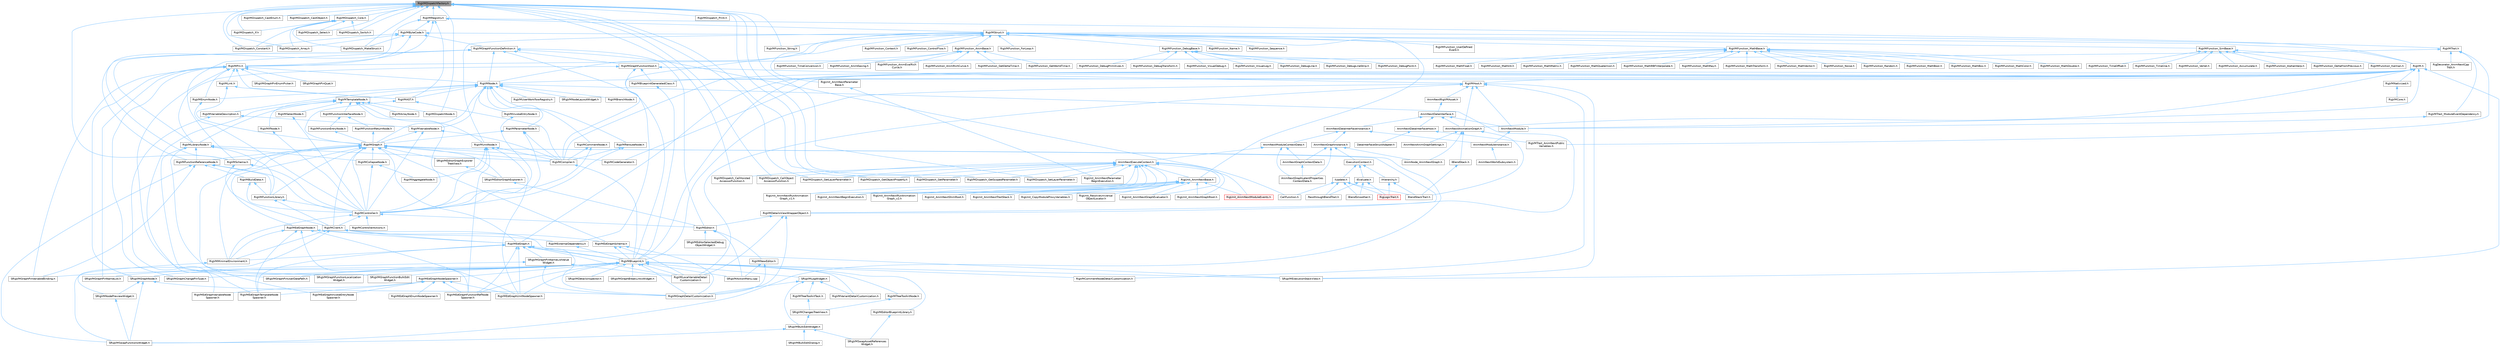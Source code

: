 digraph "RigVMDispatchFactory.h"
{
 // INTERACTIVE_SVG=YES
 // LATEX_PDF_SIZE
  bgcolor="transparent";
  edge [fontname=Helvetica,fontsize=10,labelfontname=Helvetica,labelfontsize=10];
  node [fontname=Helvetica,fontsize=10,shape=box,height=0.2,width=0.4];
  Node1 [id="Node000001",label="RigVMDispatchFactory.h",height=0.2,width=0.4,color="gray40", fillcolor="grey60", style="filled", fontcolor="black",tooltip=" "];
  Node1 -> Node2 [id="edge1_Node000001_Node000002",dir="back",color="steelblue1",style="solid",tooltip=" "];
  Node2 [id="Node000002",label="RigVMDispatchNode.h",height=0.2,width=0.4,color="grey40", fillcolor="white", style="filled",URL="$dc/d91/RigVMDispatchNode_8h.html",tooltip=" "];
  Node1 -> Node3 [id="edge2_Node000001_Node000003",dir="back",color="steelblue1",style="solid",tooltip=" "];
  Node3 [id="Node000003",label="RigVMDispatch_Array.h",height=0.2,width=0.4,color="grey40", fillcolor="white", style="filled",URL="$d5/d45/RigVMDispatch__Array_8h.html",tooltip=" "];
  Node1 -> Node4 [id="edge3_Node000001_Node000004",dir="back",color="steelblue1",style="solid",tooltip=" "];
  Node4 [id="Node000004",label="RigVMDispatch_CallHoisted\lAccessorFunction.h",height=0.2,width=0.4,color="grey40", fillcolor="white", style="filled",URL="$d1/d9e/RigVMDispatch__CallHoistedAccessorFunction_8h.html",tooltip=" "];
  Node1 -> Node5 [id="edge4_Node000001_Node000005",dir="back",color="steelblue1",style="solid",tooltip=" "];
  Node5 [id="Node000005",label="RigVMDispatch_CallObject\lAccessorFunction.h",height=0.2,width=0.4,color="grey40", fillcolor="white", style="filled",URL="$de/da6/RigVMDispatch__CallObjectAccessorFunction_8h.html",tooltip=" "];
  Node1 -> Node6 [id="edge5_Node000001_Node000006",dir="back",color="steelblue1",style="solid",tooltip=" "];
  Node6 [id="Node000006",label="RigVMDispatch_CastEnum.h",height=0.2,width=0.4,color="grey40", fillcolor="white", style="filled",URL="$de/ddd/RigVMDispatch__CastEnum_8h.html",tooltip=" "];
  Node1 -> Node7 [id="edge6_Node000001_Node000007",dir="back",color="steelblue1",style="solid",tooltip=" "];
  Node7 [id="Node000007",label="RigVMDispatch_CastObject.h",height=0.2,width=0.4,color="grey40", fillcolor="white", style="filled",URL="$d2/df8/RigVMDispatch__CastObject_8h.html",tooltip=" "];
  Node1 -> Node8 [id="edge7_Node000001_Node000008",dir="back",color="steelblue1",style="solid",tooltip=" "];
  Node8 [id="Node000008",label="RigVMDispatch_Constant.h",height=0.2,width=0.4,color="grey40", fillcolor="white", style="filled",URL="$d2/dbe/RigVMDispatch__Constant_8h.html",tooltip=" "];
  Node1 -> Node9 [id="edge8_Node000001_Node000009",dir="back",color="steelblue1",style="solid",tooltip=" "];
  Node9 [id="Node000009",label="RigVMDispatch_Core.h",height=0.2,width=0.4,color="grey40", fillcolor="white", style="filled",URL="$da/d22/RigVMDispatch__Core_8h.html",tooltip=" "];
  Node9 -> Node3 [id="edge9_Node000009_Node000003",dir="back",color="steelblue1",style="solid",tooltip=" "];
  Node9 -> Node8 [id="edge10_Node000009_Node000008",dir="back",color="steelblue1",style="solid",tooltip=" "];
  Node9 -> Node10 [id="edge11_Node000009_Node000010",dir="back",color="steelblue1",style="solid",tooltip=" "];
  Node10 [id="Node000010",label="RigVMDispatch_If.h",height=0.2,width=0.4,color="grey40", fillcolor="white", style="filled",URL="$d4/d1d/RigVMDispatch__If_8h.html",tooltip=" "];
  Node9 -> Node11 [id="edge12_Node000009_Node000011",dir="back",color="steelblue1",style="solid",tooltip=" "];
  Node11 [id="Node000011",label="RigVMDispatch_MakeStruct.h",height=0.2,width=0.4,color="grey40", fillcolor="white", style="filled",URL="$db/d49/RigVMDispatch__MakeStruct_8h.html",tooltip=" "];
  Node9 -> Node12 [id="edge13_Node000009_Node000012",dir="back",color="steelblue1",style="solid",tooltip=" "];
  Node12 [id="Node000012",label="RigVMDispatch_Select.h",height=0.2,width=0.4,color="grey40", fillcolor="white", style="filled",URL="$df/d4e/RigVMDispatch__Select_8h.html",tooltip=" "];
  Node9 -> Node13 [id="edge14_Node000009_Node000013",dir="back",color="steelblue1",style="solid",tooltip=" "];
  Node13 [id="Node000013",label="RigVMDispatch_Switch.h",height=0.2,width=0.4,color="grey40", fillcolor="white", style="filled",URL="$d7/dfb/RigVMDispatch__Switch_8h.html",tooltip=" "];
  Node1 -> Node14 [id="edge15_Node000001_Node000014",dir="back",color="steelblue1",style="solid",tooltip=" "];
  Node14 [id="Node000014",label="RigVMDispatch_GetLayerParameter.h",height=0.2,width=0.4,color="grey40", fillcolor="white", style="filled",URL="$d1/dad/RigVMDispatch__GetLayerParameter_8h.html",tooltip=" "];
  Node1 -> Node15 [id="edge16_Node000001_Node000015",dir="back",color="steelblue1",style="solid",tooltip=" "];
  Node15 [id="Node000015",label="RigVMDispatch_GetObjectProperty.h",height=0.2,width=0.4,color="grey40", fillcolor="white", style="filled",URL="$d3/d6d/RigVMDispatch__GetObjectProperty_8h.html",tooltip=" "];
  Node1 -> Node16 [id="edge17_Node000001_Node000016",dir="back",color="steelblue1",style="solid",tooltip=" "];
  Node16 [id="Node000016",label="RigVMDispatch_GetParameter.h",height=0.2,width=0.4,color="grey40", fillcolor="white", style="filled",URL="$dd/d34/RigVMDispatch__GetParameter_8h.html",tooltip=" "];
  Node1 -> Node17 [id="edge18_Node000001_Node000017",dir="back",color="steelblue1",style="solid",tooltip=" "];
  Node17 [id="Node000017",label="RigVMDispatch_GetScopedParameter.h",height=0.2,width=0.4,color="grey40", fillcolor="white", style="filled",URL="$d0/dc7/RigVMDispatch__GetScopedParameter_8h.html",tooltip=" "];
  Node1 -> Node10 [id="edge19_Node000001_Node000010",dir="back",color="steelblue1",style="solid",tooltip=" "];
  Node1 -> Node11 [id="edge20_Node000001_Node000011",dir="back",color="steelblue1",style="solid",tooltip=" "];
  Node1 -> Node18 [id="edge21_Node000001_Node000018",dir="back",color="steelblue1",style="solid",tooltip=" "];
  Node18 [id="Node000018",label="RigVMDispatch_Print.h",height=0.2,width=0.4,color="grey40", fillcolor="white", style="filled",URL="$df/d14/RigVMDispatch__Print_8h.html",tooltip=" "];
  Node1 -> Node12 [id="edge22_Node000001_Node000012",dir="back",color="steelblue1",style="solid",tooltip=" "];
  Node1 -> Node19 [id="edge23_Node000001_Node000019",dir="back",color="steelblue1",style="solid",tooltip=" "];
  Node19 [id="Node000019",label="RigVMDispatch_SetLayerParameter.h",height=0.2,width=0.4,color="grey40", fillcolor="white", style="filled",URL="$d8/de9/RigVMDispatch__SetLayerParameter_8h.html",tooltip=" "];
  Node1 -> Node13 [id="edge24_Node000001_Node000013",dir="back",color="steelblue1",style="solid",tooltip=" "];
  Node1 -> Node20 [id="edge25_Node000001_Node000020",dir="back",color="steelblue1",style="solid",tooltip=" "];
  Node20 [id="Node000020",label="RigVMFunction_String.h",height=0.2,width=0.4,color="grey40", fillcolor="white", style="filled",URL="$d6/d74/RigVMFunction__String_8h.html",tooltip=" "];
  Node1 -> Node21 [id="edge26_Node000001_Node000021",dir="back",color="steelblue1",style="solid",tooltip=" "];
  Node21 [id="Node000021",label="RigVMRegistry.h",height=0.2,width=0.4,color="grey40", fillcolor="white", style="filled",URL="$dc/d40/RigVMRegistry_8h.html",tooltip=" "];
  Node21 -> Node22 [id="edge27_Node000021_Node000022",dir="back",color="steelblue1",style="solid",tooltip=" "];
  Node22 [id="Node000022",label="RigVM.h",height=0.2,width=0.4,color="grey40", fillcolor="white", style="filled",URL="$d0/d5e/RigVM_8h.html",tooltip=" "];
  Node22 -> Node23 [id="edge28_Node000022_Node000023",dir="back",color="steelblue1",style="solid",tooltip=" "];
  Node23 [id="Node000023",label="AnimNextAnimationGraph.h",height=0.2,width=0.4,color="grey40", fillcolor="white", style="filled",URL="$d4/dc3/AnimNextAnimationGraph_8h.html",tooltip=" "];
  Node23 -> Node24 [id="edge29_Node000023_Node000024",dir="back",color="steelblue1",style="solid",tooltip=" "];
  Node24 [id="Node000024",label="AnimNextAnimGraphSettings.h",height=0.2,width=0.4,color="grey40", fillcolor="white", style="filled",URL="$d9/da8/AnimNextAnimGraphSettings_8h.html",tooltip=" "];
  Node23 -> Node25 [id="edge30_Node000023_Node000025",dir="back",color="steelblue1",style="solid",tooltip=" "];
  Node25 [id="Node000025",label="AnimNode_AnimNextGraph.h",height=0.2,width=0.4,color="grey40", fillcolor="white", style="filled",URL="$d5/d20/AnimNode__AnimNextGraph_8h.html",tooltip=" "];
  Node23 -> Node26 [id="edge31_Node000023_Node000026",dir="back",color="steelblue1",style="solid",tooltip=" "];
  Node26 [id="Node000026",label="BlendStackTrait.h",height=0.2,width=0.4,color="grey40", fillcolor="white", style="filled",URL="$dd/dc9/BlendStackTrait_8h.html",tooltip=" "];
  Node23 -> Node27 [id="edge32_Node000023_Node000027",dir="back",color="steelblue1",style="solid",tooltip=" "];
  Node27 [id="Node000027",label="IBlendStack.h",height=0.2,width=0.4,color="grey40", fillcolor="white", style="filled",URL="$df/d73/IBlendStack_8h.html",tooltip=" "];
  Node27 -> Node26 [id="edge33_Node000027_Node000026",dir="back",color="steelblue1",style="solid",tooltip=" "];
  Node22 -> Node28 [id="edge34_Node000022_Node000028",dir="back",color="steelblue1",style="solid",tooltip=" "];
  Node28 [id="Node000028",label="AnimNextModule.h",height=0.2,width=0.4,color="grey40", fillcolor="white", style="filled",URL="$d1/dac/AnimNextModule_8h.html",tooltip=" "];
  Node28 -> Node29 [id="edge35_Node000028_Node000029",dir="back",color="steelblue1",style="solid",tooltip=" "];
  Node29 [id="Node000029",label="AnimNextModuleInstance.h",height=0.2,width=0.4,color="grey40", fillcolor="white", style="filled",URL="$d7/dbe/AnimNextModuleInstance_8h.html",tooltip=" "];
  Node29 -> Node30 [id="edge36_Node000029_Node000030",dir="back",color="steelblue1",style="solid",tooltip=" "];
  Node30 [id="Node000030",label="AnimNextWorldSubsystem.h",height=0.2,width=0.4,color="grey40", fillcolor="white", style="filled",URL="$df/d2f/AnimNextWorldSubsystem_8h.html",tooltip=" "];
  Node22 -> Node31 [id="edge37_Node000022_Node000031",dir="back",color="steelblue1",style="solid",tooltip=" "];
  Node31 [id="Node000031",label="RigVMBlueprint.h",height=0.2,width=0.4,color="grey40", fillcolor="white", style="filled",URL="$df/d44/RigVMBlueprint_8h.html",tooltip=" "];
  Node31 -> Node32 [id="edge38_Node000031_Node000032",dir="back",color="steelblue1",style="solid",tooltip=" "];
  Node32 [id="Node000032",label="RigVMCommentNodeDetailCustomization.h",height=0.2,width=0.4,color="grey40", fillcolor="white", style="filled",URL="$de/ddb/RigVMCommentNodeDetailCustomization_8h.html",tooltip=" "];
  Node31 -> Node33 [id="edge39_Node000031_Node000033",dir="back",color="steelblue1",style="solid",tooltip=" "];
  Node33 [id="Node000033",label="RigVMEdGraphFunctionRefNode\lSpawner.h",height=0.2,width=0.4,color="grey40", fillcolor="white", style="filled",URL="$d3/d16/RigVMEdGraphFunctionRefNodeSpawner_8h.html",tooltip=" "];
  Node31 -> Node34 [id="edge40_Node000031_Node000034",dir="back",color="steelblue1",style="solid",tooltip=" "];
  Node34 [id="Node000034",label="RigVMEdGraphNodeSpawner.h",height=0.2,width=0.4,color="grey40", fillcolor="white", style="filled",URL="$d4/d8b/RigVMEdGraphNodeSpawner_8h.html",tooltip=" "];
  Node34 -> Node35 [id="edge41_Node000034_Node000035",dir="back",color="steelblue1",style="solid",tooltip=" "];
  Node35 [id="Node000035",label="RigVMEdGraphEnumNodeSpawner.h",height=0.2,width=0.4,color="grey40", fillcolor="white", style="filled",URL="$d3/dfd/RigVMEdGraphEnumNodeSpawner_8h.html",tooltip=" "];
  Node34 -> Node33 [id="edge42_Node000034_Node000033",dir="back",color="steelblue1",style="solid",tooltip=" "];
  Node34 -> Node36 [id="edge43_Node000034_Node000036",dir="back",color="steelblue1",style="solid",tooltip=" "];
  Node36 [id="Node000036",label="RigVMEdGraphInvokeEntryNode\lSpawner.h",height=0.2,width=0.4,color="grey40", fillcolor="white", style="filled",URL="$d9/de6/RigVMEdGraphInvokeEntryNodeSpawner_8h.html",tooltip=" "];
  Node34 -> Node37 [id="edge44_Node000034_Node000037",dir="back",color="steelblue1",style="solid",tooltip=" "];
  Node37 [id="Node000037",label="RigVMEdGraphTemplateNode\lSpawner.h",height=0.2,width=0.4,color="grey40", fillcolor="white", style="filled",URL="$d9/d6c/RigVMEdGraphTemplateNodeSpawner_8h.html",tooltip=" "];
  Node34 -> Node38 [id="edge45_Node000034_Node000038",dir="back",color="steelblue1",style="solid",tooltip=" "];
  Node38 [id="Node000038",label="RigVMEdGraphUnitNodeSpawner.h",height=0.2,width=0.4,color="grey40", fillcolor="white", style="filled",URL="$d3/d6b/RigVMEdGraphUnitNodeSpawner_8h.html",tooltip=" "];
  Node34 -> Node39 [id="edge46_Node000034_Node000039",dir="back",color="steelblue1",style="solid",tooltip=" "];
  Node39 [id="Node000039",label="RigVMEdGraphVariableNode\lSpawner.h",height=0.2,width=0.4,color="grey40", fillcolor="white", style="filled",URL="$d0/d83/RigVMEdGraphVariableNodeSpawner_8h.html",tooltip=" "];
  Node31 -> Node38 [id="edge47_Node000031_Node000038",dir="back",color="steelblue1",style="solid",tooltip=" "];
  Node31 -> Node40 [id="edge48_Node000031_Node000040",dir="back",color="steelblue1",style="solid",tooltip=" "];
  Node40 [id="Node000040",label="RigVMEditorBlueprintLibrary.h",height=0.2,width=0.4,color="grey40", fillcolor="white", style="filled",URL="$d9/d31/RigVMEditorBlueprintLibrary_8h.html",tooltip=" "];
  Node40 -> Node41 [id="edge49_Node000040_Node000041",dir="back",color="steelblue1",style="solid",tooltip=" "];
  Node41 [id="Node000041",label="SRigVMSwapAssetReferences\lWidget.h",height=0.2,width=0.4,color="grey40", fillcolor="white", style="filled",URL="$db/d3f/SRigVMSwapAssetReferencesWidget_8h.html",tooltip=" "];
  Node31 -> Node42 [id="edge50_Node000031_Node000042",dir="back",color="steelblue1",style="solid",tooltip=" "];
  Node42 [id="Node000042",label="RigVMGraphDetailCustomization.h",height=0.2,width=0.4,color="grey40", fillcolor="white", style="filled",URL="$da/d8c/RigVMGraphDetailCustomization_8h.html",tooltip=" "];
  Node31 -> Node43 [id="edge51_Node000031_Node000043",dir="back",color="steelblue1",style="solid",tooltip=" "];
  Node43 [id="Node000043",label="RigVMLocalVariableDetail\lCustomization.h",height=0.2,width=0.4,color="grey40", fillcolor="white", style="filled",URL="$de/de8/RigVMLocalVariableDetailCustomization_8h.html",tooltip=" "];
  Node31 -> Node44 [id="edge52_Node000031_Node000044",dir="back",color="steelblue1",style="solid",tooltip=" "];
  Node44 [id="Node000044",label="RigVMTreeToolkitNode.h",height=0.2,width=0.4,color="grey40", fillcolor="white", style="filled",URL="$dc/d84/RigVMTreeToolkitNode_8h.html",tooltip=" "];
  Node44 -> Node45 [id="edge53_Node000044_Node000045",dir="back",color="steelblue1",style="solid",tooltip=" "];
  Node45 [id="Node000045",label="SRigVMChangesTreeView.h",height=0.2,width=0.4,color="grey40", fillcolor="white", style="filled",URL="$dd/d83/SRigVMChangesTreeView_8h.html",tooltip=" "];
  Node45 -> Node46 [id="edge54_Node000045_Node000046",dir="back",color="steelblue1",style="solid",tooltip=" "];
  Node46 [id="Node000046",label="SRigVMBulkEditWidget.h",height=0.2,width=0.4,color="grey40", fillcolor="white", style="filled",URL="$d7/dab/SRigVMBulkEditWidget_8h.html",tooltip=" "];
  Node46 -> Node47 [id="edge55_Node000046_Node000047",dir="back",color="steelblue1",style="solid",tooltip=" "];
  Node47 [id="Node000047",label="SRigVMBulkEditDialog.h",height=0.2,width=0.4,color="grey40", fillcolor="white", style="filled",URL="$dd/d89/SRigVMBulkEditDialog_8h.html",tooltip=" "];
  Node46 -> Node41 [id="edge56_Node000046_Node000041",dir="back",color="steelblue1",style="solid",tooltip=" "];
  Node46 -> Node48 [id="edge57_Node000046_Node000048",dir="back",color="steelblue1",style="solid",tooltip=" "];
  Node48 [id="Node000048",label="SRigVMSwapFunctionsWidget.h",height=0.2,width=0.4,color="grey40", fillcolor="white", style="filled",URL="$d0/da2/SRigVMSwapFunctionsWidget_8h.html",tooltip=" "];
  Node31 -> Node49 [id="edge58_Node000031_Node000049",dir="back",color="steelblue1",style="solid",tooltip=" "];
  Node49 [id="Node000049",label="RigVMVariantDetailCustomization.h",height=0.2,width=0.4,color="grey40", fillcolor="white", style="filled",URL="$d2/db8/RigVMVariantDetailCustomization_8h.html",tooltip=" "];
  Node31 -> Node50 [id="edge59_Node000031_Node000050",dir="back",color="steelblue1",style="solid",tooltip=" "];
  Node50 [id="Node000050",label="SRigVMActionMenu.cpp",height=0.2,width=0.4,color="grey40", fillcolor="white", style="filled",URL="$dc/d4c/SRigVMActionMenu_8cpp.html",tooltip=" "];
  Node31 -> Node51 [id="edge60_Node000031_Node000051",dir="back",color="steelblue1",style="solid",tooltip=" "];
  Node51 [id="Node000051",label="SRigVMDetailsInspector.h",height=0.2,width=0.4,color="grey40", fillcolor="white", style="filled",URL="$df/dfb/SRigVMDetailsInspector_8h.html",tooltip=" "];
  Node31 -> Node52 [id="edge61_Node000031_Node000052",dir="back",color="steelblue1",style="solid",tooltip=" "];
  Node52 [id="Node000052",label="SRigVMExecutionStackView.h",height=0.2,width=0.4,color="grey40", fillcolor="white", style="filled",URL="$d9/d2b/SRigVMExecutionStackView_8h.html",tooltip=" "];
  Node31 -> Node53 [id="edge62_Node000031_Node000053",dir="back",color="steelblue1",style="solid",tooltip=" "];
  Node53 [id="Node000053",label="SRigVMGraphBreakLinksWidget.h",height=0.2,width=0.4,color="grey40", fillcolor="white", style="filled",URL="$d8/d4a/SRigVMGraphBreakLinksWidget_8h.html",tooltip=" "];
  Node31 -> Node54 [id="edge63_Node000031_Node000054",dir="back",color="steelblue1",style="solid",tooltip=" "];
  Node54 [id="Node000054",label="SRigVMGraphChangePinType.h",height=0.2,width=0.4,color="grey40", fillcolor="white", style="filled",URL="$d4/da7/SRigVMGraphChangePinType_8h.html",tooltip=" "];
  Node31 -> Node55 [id="edge64_Node000031_Node000055",dir="back",color="steelblue1",style="solid",tooltip=" "];
  Node55 [id="Node000055",label="SRigVMGraphFunctionBulkEdit\lWidget.h",height=0.2,width=0.4,color="grey40", fillcolor="white", style="filled",URL="$db/dbf/SRigVMGraphFunctionBulkEditWidget_8h.html",tooltip=" "];
  Node31 -> Node56 [id="edge65_Node000031_Node000056",dir="back",color="steelblue1",style="solid",tooltip=" "];
  Node56 [id="Node000056",label="SRigVMGraphFunctionLocalization\lWidget.h",height=0.2,width=0.4,color="grey40", fillcolor="white", style="filled",URL="$dd/d59/SRigVMGraphFunctionLocalizationWidget_8h.html",tooltip=" "];
  Node31 -> Node57 [id="edge66_Node000031_Node000057",dir="back",color="steelblue1",style="solid",tooltip=" "];
  Node57 [id="Node000057",label="SRigVMGraphNode.h",height=0.2,width=0.4,color="grey40", fillcolor="white", style="filled",URL="$d0/d1e/SRigVMGraphNode_8h.html",tooltip=" "];
  Node57 -> Node42 [id="edge67_Node000057_Node000042",dir="back",color="steelblue1",style="solid",tooltip=" "];
  Node57 -> Node58 [id="edge68_Node000057_Node000058",dir="back",color="steelblue1",style="solid",tooltip=" "];
  Node58 [id="Node000058",label="SRigVMNodePreviewWidget.h",height=0.2,width=0.4,color="grey40", fillcolor="white", style="filled",URL="$d5/d72/SRigVMNodePreviewWidget_8h.html",tooltip=" "];
  Node58 -> Node48 [id="edge69_Node000058_Node000048",dir="back",color="steelblue1",style="solid",tooltip=" "];
  Node57 -> Node48 [id="edge70_Node000057_Node000048",dir="back",color="steelblue1",style="solid",tooltip=" "];
  Node31 -> Node59 [id="edge71_Node000031_Node000059",dir="back",color="steelblue1",style="solid",tooltip=" "];
  Node59 [id="Node000059",label="SRigVMGraphPinUserDataPath.h",height=0.2,width=0.4,color="grey40", fillcolor="white", style="filled",URL="$d5/d31/SRigVMGraphPinUserDataPath_8h.html",tooltip=" "];
  Node31 -> Node60 [id="edge72_Node000031_Node000060",dir="back",color="steelblue1",style="solid",tooltip=" "];
  Node60 [id="Node000060",label="SRigVMGraphPinVariableBinding.h",height=0.2,width=0.4,color="grey40", fillcolor="white", style="filled",URL="$db/dca/SRigVMGraphPinVariableBinding_8h.html",tooltip=" "];
  Node31 -> Node61 [id="edge73_Node000031_Node000061",dir="back",color="steelblue1",style="solid",tooltip=" "];
  Node61 [id="Node000061",label="SRigVMLogWidget.h",height=0.2,width=0.4,color="grey40", fillcolor="white", style="filled",URL="$d9/dab/SRigVMLogWidget_8h.html",tooltip=" "];
  Node61 -> Node42 [id="edge74_Node000061_Node000042",dir="back",color="steelblue1",style="solid",tooltip=" "];
  Node61 -> Node62 [id="edge75_Node000061_Node000062",dir="back",color="steelblue1",style="solid",tooltip=" "];
  Node62 [id="Node000062",label="RigVMTreeToolkitTask.h",height=0.2,width=0.4,color="grey40", fillcolor="white", style="filled",URL="$d1/dd5/RigVMTreeToolkitTask_8h.html",tooltip=" "];
  Node62 -> Node45 [id="edge76_Node000062_Node000045",dir="back",color="steelblue1",style="solid",tooltip=" "];
  Node61 -> Node49 [id="edge77_Node000061_Node000049",dir="back",color="steelblue1",style="solid",tooltip=" "];
  Node61 -> Node46 [id="edge78_Node000061_Node000046",dir="back",color="steelblue1",style="solid",tooltip=" "];
  Node22 -> Node63 [id="edge79_Node000022_Node000063",dir="back",color="steelblue1",style="solid",tooltip=" "];
  Node63 [id="Node000063",label="RigVMBlueprintGeneratedClass.h",height=0.2,width=0.4,color="grey40", fillcolor="white", style="filled",URL="$d4/dec/RigVMBlueprintGeneratedClass_8h.html",tooltip=" "];
  Node63 -> Node31 [id="edge80_Node000063_Node000031",dir="back",color="steelblue1",style="solid",tooltip=" "];
  Node22 -> Node64 [id="edge81_Node000022_Node000064",dir="back",color="steelblue1",style="solid",tooltip=" "];
  Node64 [id="Node000064",label="RigVMCodeGenerator.h",height=0.2,width=0.4,color="grey40", fillcolor="white", style="filled",URL="$d4/d2b/RigVMCodeGenerator_8h.html",tooltip=" "];
  Node22 -> Node65 [id="edge82_Node000022_Node000065",dir="back",color="steelblue1",style="solid",tooltip=" "];
  Node65 [id="Node000065",label="RigVMCompiler.h",height=0.2,width=0.4,color="grey40", fillcolor="white", style="filled",URL="$d7/d63/RigVMCompiler_8h.html",tooltip=" "];
  Node65 -> Node31 [id="edge83_Node000065_Node000031",dir="back",color="steelblue1",style="solid",tooltip=" "];
  Node22 -> Node66 [id="edge84_Node000022_Node000066",dir="back",color="steelblue1",style="solid",tooltip=" "];
  Node66 [id="Node000066",label="RigVMEdGraph.h",height=0.2,width=0.4,color="grey40", fillcolor="white", style="filled",URL="$d9/d8c/RigVMEdGraph_8h.html",tooltip=" "];
  Node66 -> Node31 [id="edge85_Node000066_Node000031",dir="back",color="steelblue1",style="solid",tooltip=" "];
  Node66 -> Node33 [id="edge86_Node000066_Node000033",dir="back",color="steelblue1",style="solid",tooltip=" "];
  Node66 -> Node37 [id="edge87_Node000066_Node000037",dir="back",color="steelblue1",style="solid",tooltip=" "];
  Node66 -> Node38 [id="edge88_Node000066_Node000038",dir="back",color="steelblue1",style="solid",tooltip=" "];
  Node66 -> Node42 [id="edge89_Node000066_Node000042",dir="back",color="steelblue1",style="solid",tooltip=" "];
  Node66 -> Node43 [id="edge90_Node000066_Node000043",dir="back",color="steelblue1",style="solid",tooltip=" "];
  Node66 -> Node67 [id="edge91_Node000066_Node000067",dir="back",color="steelblue1",style="solid",tooltip=" "];
  Node67 [id="Node000067",label="RigVMMinimalEnvironment.h",height=0.2,width=0.4,color="grey40", fillcolor="white", style="filled",URL="$d4/d4a/RigVMMinimalEnvironment_8h.html",tooltip=" "];
  Node67 -> Node58 [id="edge92_Node000067_Node000058",dir="back",color="steelblue1",style="solid",tooltip=" "];
  Node66 -> Node52 [id="edge93_Node000066_Node000052",dir="back",color="steelblue1",style="solid",tooltip=" "];
  Node66 -> Node68 [id="edge94_Node000066_Node000068",dir="back",color="steelblue1",style="solid",tooltip=" "];
  Node68 [id="Node000068",label="SRigVMGraphPinNameListValue\lWidget.h",height=0.2,width=0.4,color="grey40", fillcolor="white", style="filled",URL="$dc/dac/SRigVMGraphPinNameListValueWidget_8h.html",tooltip=" "];
  Node68 -> Node42 [id="edge95_Node000068_Node000042",dir="back",color="steelblue1",style="solid",tooltip=" "];
  Node68 -> Node43 [id="edge96_Node000068_Node000043",dir="back",color="steelblue1",style="solid",tooltip=" "];
  Node68 -> Node69 [id="edge97_Node000068_Node000069",dir="back",color="steelblue1",style="solid",tooltip=" "];
  Node69 [id="Node000069",label="SRigVMGraphPinNameList.h",height=0.2,width=0.4,color="grey40", fillcolor="white", style="filled",URL="$d7/dfc/SRigVMGraphPinNameList_8h.html",tooltip=" "];
  Node22 -> Node70 [id="edge98_Node000022_Node000070",dir="back",color="steelblue1",style="solid",tooltip=" "];
  Node70 [id="Node000070",label="RigVMHost.h",height=0.2,width=0.4,color="grey40", fillcolor="white", style="filled",URL="$d5/d04/RigVMHost_8h.html",tooltip=" "];
  Node70 -> Node23 [id="edge99_Node000070_Node000023",dir="back",color="steelblue1",style="solid",tooltip=" "];
  Node70 -> Node28 [id="edge100_Node000070_Node000028",dir="back",color="steelblue1",style="solid",tooltip=" "];
  Node70 -> Node71 [id="edge101_Node000070_Node000071",dir="back",color="steelblue1",style="solid",tooltip=" "];
  Node71 [id="Node000071",label="AnimNextRigVMAsset.h",height=0.2,width=0.4,color="grey40", fillcolor="white", style="filled",URL="$d8/d0c/AnimNextRigVMAsset_8h.html",tooltip=" "];
  Node71 -> Node72 [id="edge102_Node000071_Node000072",dir="back",color="steelblue1",style="solid",tooltip=" "];
  Node72 [id="Node000072",label="AnimNextDataInterface.h",height=0.2,width=0.4,color="grey40", fillcolor="white", style="filled",URL="$d6/d96/AnimNextDataInterface_8h.html",tooltip=" "];
  Node72 -> Node23 [id="edge103_Node000072_Node000023",dir="back",color="steelblue1",style="solid",tooltip=" "];
  Node72 -> Node73 [id="edge104_Node000072_Node000073",dir="back",color="steelblue1",style="solid",tooltip=" "];
  Node73 [id="Node000073",label="AnimNextDataInterfaceHost.h",height=0.2,width=0.4,color="grey40", fillcolor="white", style="filled",URL="$d8/d6b/AnimNextDataInterfaceHost_8h.html",tooltip=" "];
  Node73 -> Node74 [id="edge105_Node000073_Node000074",dir="back",color="steelblue1",style="solid",tooltip=" "];
  Node74 [id="Node000074",label="DataInterfaceStructAdapter.h",height=0.2,width=0.4,color="grey40", fillcolor="white", style="filled",URL="$d9/ded/DataInterfaceStructAdapter_8h.html",tooltip=" "];
  Node73 -> Node75 [id="edge106_Node000073_Node000075",dir="back",color="steelblue1",style="solid",tooltip=" "];
  Node75 [id="Node000075",label="RigVMTrait_AnimNextPublic\lVariables.h",height=0.2,width=0.4,color="grey40", fillcolor="white", style="filled",URL="$d8/d5a/RigVMTrait__AnimNextPublicVariables_8h.html",tooltip=" "];
  Node72 -> Node76 [id="edge107_Node000072_Node000076",dir="back",color="steelblue1",style="solid",tooltip=" "];
  Node76 [id="Node000076",label="AnimNextDataInterfaceInstance.h",height=0.2,width=0.4,color="grey40", fillcolor="white", style="filled",URL="$d4/dc0/AnimNextDataInterfaceInstance_8h.html",tooltip=" "];
  Node76 -> Node77 [id="edge108_Node000076_Node000077",dir="back",color="steelblue1",style="solid",tooltip=" "];
  Node77 [id="Node000077",label="AnimNextGraphInstance.h",height=0.2,width=0.4,color="grey40", fillcolor="white", style="filled",URL="$df/d5e/AnimNextGraphInstance_8h.html",tooltip=" "];
  Node77 -> Node78 [id="edge109_Node000077_Node000078",dir="back",color="steelblue1",style="solid",tooltip=" "];
  Node78 [id="Node000078",label="AnimNextGraphContextData.h",height=0.2,width=0.4,color="grey40", fillcolor="white", style="filled",URL="$d6/d0a/AnimNextGraphContextData_8h.html",tooltip=" "];
  Node78 -> Node79 [id="edge110_Node000078_Node000079",dir="back",color="steelblue1",style="solid",tooltip=" "];
  Node79 [id="Node000079",label="AnimNextGraphLatentProperties\lContextData.h",height=0.2,width=0.4,color="grey40", fillcolor="white", style="filled",URL="$da/d49/AnimNextGraphLatentPropertiesContextData_8h.html",tooltip=" "];
  Node77 -> Node79 [id="edge111_Node000077_Node000079",dir="back",color="steelblue1",style="solid",tooltip=" "];
  Node77 -> Node25 [id="edge112_Node000077_Node000025",dir="back",color="steelblue1",style="solid",tooltip=" "];
  Node77 -> Node80 [id="edge113_Node000077_Node000080",dir="back",color="steelblue1",style="solid",tooltip=" "];
  Node80 [id="Node000080",label="ExecutionContext.h",height=0.2,width=0.4,color="grey40", fillcolor="white", style="filled",URL="$d2/da1/ExecutionContext_8h.html",tooltip=" "];
  Node80 -> Node81 [id="edge114_Node000080_Node000081",dir="back",color="steelblue1",style="solid",tooltip=" "];
  Node81 [id="Node000081",label="IEvaluate.h",height=0.2,width=0.4,color="grey40", fillcolor="white", style="filled",URL="$d8/d35/IEvaluate_8h.html",tooltip=" "];
  Node81 -> Node82 [id="edge115_Node000081_Node000082",dir="back",color="steelblue1",style="solid",tooltip=" "];
  Node82 [id="Node000082",label="BlendSmoother.h",height=0.2,width=0.4,color="grey40", fillcolor="white", style="filled",URL="$d8/d3e/BlendSmoother_8h.html",tooltip=" "];
  Node81 -> Node83 [id="edge116_Node000081_Node000083",dir="back",color="steelblue1",style="solid",tooltip=" "];
  Node83 [id="Node000083",label="PassthroughBlendTrait.h",height=0.2,width=0.4,color="grey40", fillcolor="white", style="filled",URL="$d7/d0b/PassthroughBlendTrait_8h.html",tooltip=" "];
  Node81 -> Node84 [id="edge117_Node000081_Node000084",dir="back",color="steelblue1",style="solid",tooltip=" "];
  Node84 [id="Node000084",label="RigLogicTrait.h",height=0.2,width=0.4,color="red", fillcolor="#FFF0F0", style="filled",URL="$d7/dfd/RigLogicTrait_8h.html",tooltip=" "];
  Node80 -> Node86 [id="edge118_Node000080_Node000086",dir="back",color="steelblue1",style="solid",tooltip=" "];
  Node86 [id="Node000086",label="IHierarchy.h",height=0.2,width=0.4,color="grey40", fillcolor="white", style="filled",URL="$d6/d76/IHierarchy_8h.html",tooltip=" "];
  Node86 -> Node26 [id="edge119_Node000086_Node000026",dir="back",color="steelblue1",style="solid",tooltip=" "];
  Node86 -> Node84 [id="edge120_Node000086_Node000084",dir="back",color="steelblue1",style="solid",tooltip=" "];
  Node80 -> Node87 [id="edge121_Node000080_Node000087",dir="back",color="steelblue1",style="solid",tooltip=" "];
  Node87 [id="Node000087",label="IUpdate.h",height=0.2,width=0.4,color="grey40", fillcolor="white", style="filled",URL="$d9/d18/IUpdate_8h.html",tooltip=" "];
  Node87 -> Node82 [id="edge122_Node000087_Node000082",dir="back",color="steelblue1",style="solid",tooltip=" "];
  Node87 -> Node26 [id="edge123_Node000087_Node000026",dir="back",color="steelblue1",style="solid",tooltip=" "];
  Node87 -> Node88 [id="edge124_Node000087_Node000088",dir="back",color="steelblue1",style="solid",tooltip=" "];
  Node88 [id="Node000088",label="CallFunction.h",height=0.2,width=0.4,color="grey40", fillcolor="white", style="filled",URL="$d0/dcd/CallFunction_8h.html",tooltip=" "];
  Node87 -> Node83 [id="edge125_Node000087_Node000083",dir="back",color="steelblue1",style="solid",tooltip=" "];
  Node87 -> Node84 [id="edge126_Node000087_Node000084",dir="back",color="steelblue1",style="solid",tooltip=" "];
  Node76 -> Node89 [id="edge127_Node000076_Node000089",dir="back",color="steelblue1",style="solid",tooltip=" "];
  Node89 [id="Node000089",label="AnimNextModuleContextData.h",height=0.2,width=0.4,color="grey40", fillcolor="white", style="filled",URL="$d8/d3c/AnimNextModuleContextData_8h.html",tooltip=" "];
  Node89 -> Node90 [id="edge128_Node000089_Node000090",dir="back",color="steelblue1",style="solid",tooltip=" "];
  Node90 [id="Node000090",label="AnimNextExecuteContext.h",height=0.2,width=0.4,color="grey40", fillcolor="white", style="filled",URL="$de/da5/AnimNextExecuteContext_8h.html",tooltip=" "];
  Node90 -> Node91 [id="edge129_Node000090_Node000091",dir="back",color="steelblue1",style="solid",tooltip=" "];
  Node91 [id="Node000091",label="RigUnit_AnimNextBase.h",height=0.2,width=0.4,color="grey40", fillcolor="white", style="filled",URL="$df/d32/RigUnit__AnimNextBase_8h.html",tooltip=" "];
  Node91 -> Node92 [id="edge130_Node000091_Node000092",dir="back",color="steelblue1",style="solid",tooltip=" "];
  Node92 [id="Node000092",label="RigUnit_AnimNextBeginExecution.h",height=0.2,width=0.4,color="grey40", fillcolor="white", style="filled",URL="$df/d5a/RigUnit__AnimNextBeginExecution_8h.html",tooltip=" "];
  Node91 -> Node93 [id="edge131_Node000091_Node000093",dir="back",color="steelblue1",style="solid",tooltip=" "];
  Node93 [id="Node000093",label="RigUnit_AnimNextGraphEvaluator.h",height=0.2,width=0.4,color="grey40", fillcolor="white", style="filled",URL="$db/dea/RigUnit__AnimNextGraphEvaluator_8h.html",tooltip=" "];
  Node91 -> Node94 [id="edge132_Node000091_Node000094",dir="back",color="steelblue1",style="solid",tooltip=" "];
  Node94 [id="Node000094",label="RigUnit_AnimNextGraphRoot.h",height=0.2,width=0.4,color="grey40", fillcolor="white", style="filled",URL="$db/db2/RigUnit__AnimNextGraphRoot_8h.html",tooltip=" "];
  Node91 -> Node95 [id="edge133_Node000091_Node000095",dir="back",color="steelblue1",style="solid",tooltip=" "];
  Node95 [id="Node000095",label="RigUnit_AnimNextModuleEvents.h",height=0.2,width=0.4,color="red", fillcolor="#FFF0F0", style="filled",URL="$db/d6a/RigUnit__AnimNextModuleEvents_8h.html",tooltip=" "];
  Node91 -> Node97 [id="edge134_Node000091_Node000097",dir="back",color="steelblue1",style="solid",tooltip=" "];
  Node97 [id="Node000097",label="RigUnit_AnimNextRunAnimation\lGraph_v1.h",height=0.2,width=0.4,color="grey40", fillcolor="white", style="filled",URL="$d1/df7/RigUnit__AnimNextRunAnimationGraph__v1_8h.html",tooltip=" "];
  Node91 -> Node98 [id="edge135_Node000091_Node000098",dir="back",color="steelblue1",style="solid",tooltip=" "];
  Node98 [id="Node000098",label="RigUnit_AnimNextRunAnimation\lGraph_v2.h",height=0.2,width=0.4,color="grey40", fillcolor="white", style="filled",URL="$d6/d84/RigUnit__AnimNextRunAnimationGraph__v2_8h.html",tooltip=" "];
  Node91 -> Node99 [id="edge136_Node000091_Node000099",dir="back",color="steelblue1",style="solid",tooltip=" "];
  Node99 [id="Node000099",label="RigUnit_AnimNextShimRoot.h",height=0.2,width=0.4,color="grey40", fillcolor="white", style="filled",URL="$de/d67/RigUnit__AnimNextShimRoot_8h.html",tooltip=" "];
  Node91 -> Node100 [id="edge137_Node000091_Node000100",dir="back",color="steelblue1",style="solid",tooltip=" "];
  Node100 [id="Node000100",label="RigUnit_AnimNextTraitStack.h",height=0.2,width=0.4,color="grey40", fillcolor="white", style="filled",URL="$d0/d14/RigUnit__AnimNextTraitStack_8h.html",tooltip=" "];
  Node91 -> Node101 [id="edge138_Node000091_Node000101",dir="back",color="steelblue1",style="solid",tooltip=" "];
  Node101 [id="Node000101",label="RigUnit_CopyModuleProxyVariables.h",height=0.2,width=0.4,color="grey40", fillcolor="white", style="filled",URL="$d8/d2f/RigUnit__CopyModuleProxyVariables_8h.html",tooltip=" "];
  Node91 -> Node102 [id="edge139_Node000091_Node000102",dir="back",color="steelblue1",style="solid",tooltip=" "];
  Node102 [id="Node000102",label="RigUnit_ResolveUniversal\lObjectLocator.h",height=0.2,width=0.4,color="grey40", fillcolor="white", style="filled",URL="$d2/d10/RigUnit__ResolveUniversalObjectLocator_8h.html",tooltip=" "];
  Node90 -> Node92 [id="edge140_Node000090_Node000092",dir="back",color="steelblue1",style="solid",tooltip=" "];
  Node90 -> Node93 [id="edge141_Node000090_Node000093",dir="back",color="steelblue1",style="solid",tooltip=" "];
  Node90 -> Node94 [id="edge142_Node000090_Node000094",dir="back",color="steelblue1",style="solid",tooltip=" "];
  Node90 -> Node95 [id="edge143_Node000090_Node000095",dir="back",color="steelblue1",style="solid",tooltip=" "];
  Node90 -> Node103 [id="edge144_Node000090_Node000103",dir="back",color="steelblue1",style="solid",tooltip=" "];
  Node103 [id="Node000103",label="RigUnit_AnimNextParameter\lBeginExecution.h",height=0.2,width=0.4,color="grey40", fillcolor="white", style="filled",URL="$df/d50/RigUnit__AnimNextParameterBeginExecution_8h.html",tooltip=" "];
  Node90 -> Node97 [id="edge145_Node000090_Node000097",dir="back",color="steelblue1",style="solid",tooltip=" "];
  Node90 -> Node98 [id="edge146_Node000090_Node000098",dir="back",color="steelblue1",style="solid",tooltip=" "];
  Node90 -> Node99 [id="edge147_Node000090_Node000099",dir="back",color="steelblue1",style="solid",tooltip=" "];
  Node90 -> Node100 [id="edge148_Node000090_Node000100",dir="back",color="steelblue1",style="solid",tooltip=" "];
  Node90 -> Node4 [id="edge149_Node000090_Node000004",dir="back",color="steelblue1",style="solid",tooltip=" "];
  Node90 -> Node5 [id="edge150_Node000090_Node000005",dir="back",color="steelblue1",style="solid",tooltip=" "];
  Node90 -> Node14 [id="edge151_Node000090_Node000014",dir="back",color="steelblue1",style="solid",tooltip=" "];
  Node90 -> Node15 [id="edge152_Node000090_Node000015",dir="back",color="steelblue1",style="solid",tooltip=" "];
  Node90 -> Node16 [id="edge153_Node000090_Node000016",dir="back",color="steelblue1",style="solid",tooltip=" "];
  Node90 -> Node17 [id="edge154_Node000090_Node000017",dir="back",color="steelblue1",style="solid",tooltip=" "];
  Node90 -> Node19 [id="edge155_Node000090_Node000019",dir="back",color="steelblue1",style="solid",tooltip=" "];
  Node89 -> Node78 [id="edge156_Node000089_Node000078",dir="back",color="steelblue1",style="solid",tooltip=" "];
  Node89 -> Node79 [id="edge157_Node000089_Node000079",dir="back",color="steelblue1",style="solid",tooltip=" "];
  Node76 -> Node29 [id="edge158_Node000076_Node000029",dir="back",color="steelblue1",style="solid",tooltip=" "];
  Node72 -> Node28 [id="edge159_Node000072_Node000028",dir="back",color="steelblue1",style="solid",tooltip=" "];
  Node70 -> Node31 [id="edge160_Node000070_Node000031",dir="back",color="steelblue1",style="solid",tooltip=" "];
  Node70 -> Node32 [id="edge161_Node000070_Node000032",dir="back",color="steelblue1",style="solid",tooltip=" "];
  Node70 -> Node43 [id="edge162_Node000070_Node000043",dir="back",color="steelblue1",style="solid",tooltip=" "];
  Node70 -> Node52 [id="edge163_Node000070_Node000052",dir="back",color="steelblue1",style="solid",tooltip=" "];
  Node22 -> Node104 [id="edge164_Node000022_Node000104",dir="back",color="steelblue1",style="solid",tooltip=" "];
  Node104 [id="Node000104",label="RigVMNativized.h",height=0.2,width=0.4,color="grey40", fillcolor="white", style="filled",URL="$df/d99/RigVMNativized_8h.html",tooltip=" "];
  Node104 -> Node105 [id="edge165_Node000104_Node000105",dir="back",color="steelblue1",style="solid",tooltip=" "];
  Node105 [id="Node000105",label="RigVMCore.h",height=0.2,width=0.4,color="grey40", fillcolor="white", style="filled",URL="$d3/dbd/RigVMCore_8h.html",tooltip=" "];
  Node22 -> Node106 [id="edge166_Node000022_Node000106",dir="back",color="steelblue1",style="solid",tooltip=" "];
  Node106 [id="Node000106",label="RigVMNode.h",height=0.2,width=0.4,color="grey40", fillcolor="white", style="filled",URL="$df/d31/RigVMNode_8h.html",tooltip=" "];
  Node106 -> Node107 [id="edge167_Node000106_Node000107",dir="back",color="steelblue1",style="solid",tooltip=" "];
  Node107 [id="Node000107",label="RigVMAST.h",height=0.2,width=0.4,color="grey40", fillcolor="white", style="filled",URL="$d9/d6d/RigVMAST_8h.html",tooltip=" "];
  Node107 -> Node65 [id="edge168_Node000107_Node000065",dir="back",color="steelblue1",style="solid",tooltip=" "];
  Node107 -> Node108 [id="edge169_Node000107_Node000108",dir="back",color="steelblue1",style="solid",tooltip=" "];
  Node108 [id="Node000108",label="RigVMGraph.h",height=0.2,width=0.4,color="grey40", fillcolor="white", style="filled",URL="$d7/dfd/RigVMGraph_8h.html",tooltip=" "];
  Node108 -> Node109 [id="edge170_Node000108_Node000109",dir="back",color="steelblue1",style="solid",tooltip=" "];
  Node109 [id="Node000109",label="RigVMClient.h",height=0.2,width=0.4,color="grey40", fillcolor="white", style="filled",URL="$db/d93/RigVMClient_8h.html",tooltip=" "];
  Node109 -> Node31 [id="edge171_Node000109_Node000031",dir="back",color="steelblue1",style="solid",tooltip=" "];
  Node109 -> Node66 [id="edge172_Node000109_Node000066",dir="back",color="steelblue1",style="solid",tooltip=" "];
  Node109 -> Node110 [id="edge173_Node000109_Node000110",dir="back",color="steelblue1",style="solid",tooltip=" "];
  Node110 [id="Node000110",label="RigVMExternalDependency.h",height=0.2,width=0.4,color="grey40", fillcolor="white", style="filled",URL="$d2/d83/RigVMExternalDependency_8h.html",tooltip=" "];
  Node110 -> Node31 [id="edge174_Node000110_Node000031",dir="back",color="steelblue1",style="solid",tooltip=" "];
  Node109 -> Node67 [id="edge175_Node000109_Node000067",dir="back",color="steelblue1",style="solid",tooltip=" "];
  Node109 -> Node48 [id="edge176_Node000109_Node000048",dir="back",color="steelblue1",style="solid",tooltip=" "];
  Node108 -> Node64 [id="edge177_Node000108_Node000064",dir="back",color="steelblue1",style="solid",tooltip=" "];
  Node108 -> Node111 [id="edge178_Node000108_Node000111",dir="back",color="steelblue1",style="solid",tooltip=" "];
  Node111 [id="Node000111",label="RigVMCollapseNode.h",height=0.2,width=0.4,color="grey40", fillcolor="white", style="filled",URL="$d1/d95/RigVMCollapseNode_8h.html",tooltip=" "];
  Node111 -> Node112 [id="edge179_Node000111_Node000112",dir="back",color="steelblue1",style="solid",tooltip=" "];
  Node112 [id="Node000112",label="RigVMAggregateNode.h",height=0.2,width=0.4,color="grey40", fillcolor="white", style="filled",URL="$d7/d89/RigVMAggregateNode_8h.html",tooltip=" "];
  Node111 -> Node113 [id="edge180_Node000111_Node000113",dir="back",color="steelblue1",style="solid",tooltip=" "];
  Node113 [id="Node000113",label="RigVMController.h",height=0.2,width=0.4,color="grey40", fillcolor="white", style="filled",URL="$da/d1e/RigVMController_8h.html",tooltip=" "];
  Node113 -> Node109 [id="edge181_Node000113_Node000109",dir="back",color="steelblue1",style="solid",tooltip=" "];
  Node113 -> Node114 [id="edge182_Node000113_Node000114",dir="back",color="steelblue1",style="solid",tooltip=" "];
  Node114 [id="Node000114",label="RigVMControllerActions.h",height=0.2,width=0.4,color="grey40", fillcolor="white", style="filled",URL="$d3/dc4/RigVMControllerActions_8h.html",tooltip=" "];
  Node113 -> Node115 [id="edge183_Node000113_Node000115",dir="back",color="steelblue1",style="solid",tooltip=" "];
  Node115 [id="Node000115",label="RigVMEditor.h",height=0.2,width=0.4,color="grey40", fillcolor="white", style="filled",URL="$d3/d13/RigVMEditor_8h.html",tooltip=" "];
  Node115 -> Node116 [id="edge184_Node000115_Node000116",dir="back",color="steelblue1",style="solid",tooltip=" "];
  Node116 [id="Node000116",label="RigVMNewEditor.h",height=0.2,width=0.4,color="grey40", fillcolor="white", style="filled",URL="$df/dd1/RigVMNewEditor_8h.html",tooltip=" "];
  Node116 -> Node42 [id="edge185_Node000116_Node000042",dir="back",color="steelblue1",style="solid",tooltip=" "];
  Node116 -> Node50 [id="edge186_Node000116_Node000050",dir="back",color="steelblue1",style="solid",tooltip=" "];
  Node115 -> Node50 [id="edge187_Node000115_Node000050",dir="back",color="steelblue1",style="solid",tooltip=" "];
  Node115 -> Node117 [id="edge188_Node000115_Node000117",dir="back",color="steelblue1",style="solid",tooltip=" "];
  Node117 [id="Node000117",label="SRigVMEditorSelectedDebug\lObjectWidget.h",height=0.2,width=0.4,color="grey40", fillcolor="white", style="filled",URL="$d9/dcd/SRigVMEditorSelectedDebugObjectWidget_8h.html",tooltip=" "];
  Node113 -> Node67 [id="edge189_Node000113_Node000067",dir="back",color="steelblue1",style="solid",tooltip=" "];
  Node108 -> Node65 [id="edge190_Node000108_Node000065",dir="back",color="steelblue1",style="solid",tooltip=" "];
  Node108 -> Node113 [id="edge191_Node000108_Node000113",dir="back",color="steelblue1",style="solid",tooltip=" "];
  Node108 -> Node118 [id="edge192_Node000108_Node000118",dir="back",color="steelblue1",style="solid",tooltip=" "];
  Node118 [id="Node000118",label="RigVMDetailsViewWrapperObject.h",height=0.2,width=0.4,color="grey40", fillcolor="white", style="filled",URL="$dd/d41/RigVMDetailsViewWrapperObject_8h.html",tooltip=" "];
  Node118 -> Node115 [id="edge193_Node000118_Node000115",dir="back",color="steelblue1",style="solid",tooltip=" "];
  Node118 -> Node42 [id="edge194_Node000118_Node000042",dir="back",color="steelblue1",style="solid",tooltip=" "];
  Node118 -> Node43 [id="edge195_Node000118_Node000043",dir="back",color="steelblue1",style="solid",tooltip=" "];
  Node108 -> Node66 [id="edge196_Node000108_Node000066",dir="back",color="steelblue1",style="solid",tooltip=" "];
  Node108 -> Node36 [id="edge197_Node000108_Node000036",dir="back",color="steelblue1",style="solid",tooltip=" "];
  Node108 -> Node119 [id="edge198_Node000108_Node000119",dir="back",color="steelblue1",style="solid",tooltip=" "];
  Node119 [id="Node000119",label="RigVMEdGraphNode.h",height=0.2,width=0.4,color="grey40", fillcolor="white", style="filled",URL="$d8/dcd/RigVMEdGraphNode_8h.html",tooltip=" "];
  Node119 -> Node66 [id="edge199_Node000119_Node000066",dir="back",color="steelblue1",style="solid",tooltip=" "];
  Node119 -> Node33 [id="edge200_Node000119_Node000033",dir="back",color="steelblue1",style="solid",tooltip=" "];
  Node119 -> Node120 [id="edge201_Node000119_Node000120",dir="back",color="steelblue1",style="solid",tooltip=" "];
  Node120 [id="Node000120",label="RigVMEdGraphSchema.h",height=0.2,width=0.4,color="grey40", fillcolor="white", style="filled",URL="$dc/de3/RigVMEdGraphSchema_8h.html",tooltip=" "];
  Node120 -> Node31 [id="edge202_Node000120_Node000031",dir="back",color="steelblue1",style="solid",tooltip=" "];
  Node120 -> Node42 [id="edge203_Node000120_Node000042",dir="back",color="steelblue1",style="solid",tooltip=" "];
  Node120 -> Node43 [id="edge204_Node000120_Node000043",dir="back",color="steelblue1",style="solid",tooltip=" "];
  Node119 -> Node37 [id="edge205_Node000119_Node000037",dir="back",color="steelblue1",style="solid",tooltip=" "];
  Node119 -> Node38 [id="edge206_Node000119_Node000038",dir="back",color="steelblue1",style="solid",tooltip=" "];
  Node119 -> Node67 [id="edge207_Node000119_Node000067",dir="back",color="steelblue1",style="solid",tooltip=" "];
  Node108 -> Node120 [id="edge208_Node000108_Node000120",dir="back",color="steelblue1",style="solid",tooltip=" "];
  Node108 -> Node121 [id="edge209_Node000108_Node000121",dir="back",color="steelblue1",style="solid",tooltip=" "];
  Node121 [id="Node000121",label="RigVMFunctionLibrary.h",height=0.2,width=0.4,color="grey40", fillcolor="white", style="filled",URL="$da/d39/RigVMFunctionLibrary_8h.html",tooltip=" "];
  Node121 -> Node109 [id="edge210_Node000121_Node000109",dir="back",color="steelblue1",style="solid",tooltip=" "];
  Node121 -> Node113 [id="edge211_Node000121_Node000113",dir="back",color="steelblue1",style="solid",tooltip=" "];
  Node108 -> Node122 [id="edge212_Node000108_Node000122",dir="back",color="steelblue1",style="solid",tooltip=" "];
  Node122 [id="Node000122",label="RigVMFunctionReferenceNode.h",height=0.2,width=0.4,color="grey40", fillcolor="white", style="filled",URL="$d8/dae/RigVMFunctionReferenceNode_8h.html",tooltip=" "];
  Node122 -> Node123 [id="edge213_Node000122_Node000123",dir="back",color="steelblue1",style="solid",tooltip=" "];
  Node123 [id="Node000123",label="RigVMBuildData.h",height=0.2,width=0.4,color="grey40", fillcolor="white", style="filled",URL="$df/d5a/RigVMBuildData_8h.html",tooltip=" "];
  Node123 -> Node113 [id="edge214_Node000123_Node000113",dir="back",color="steelblue1",style="solid",tooltip=" "];
  Node123 -> Node121 [id="edge215_Node000123_Node000121",dir="back",color="steelblue1",style="solid",tooltip=" "];
  Node122 -> Node113 [id="edge216_Node000122_Node000113",dir="back",color="steelblue1",style="solid",tooltip=" "];
  Node122 -> Node121 [id="edge217_Node000122_Node000121",dir="back",color="steelblue1",style="solid",tooltip=" "];
  Node122 -> Node60 [id="edge218_Node000122_Node000060",dir="back",color="steelblue1",style="solid",tooltip=" "];
  Node122 -> Node48 [id="edge219_Node000122_Node000048",dir="back",color="steelblue1",style="solid",tooltip=" "];
  Node108 -> Node67 [id="edge220_Node000108_Node000067",dir="back",color="steelblue1",style="solid",tooltip=" "];
  Node108 -> Node124 [id="edge221_Node000108_Node000124",dir="back",color="steelblue1",style="solid",tooltip=" "];
  Node124 [id="Node000124",label="RigVMSchema.h",height=0.2,width=0.4,color="grey40", fillcolor="white", style="filled",URL="$d7/dc2/RigVMSchema_8h.html",tooltip=" "];
  Node124 -> Node109 [id="edge222_Node000124_Node000109",dir="back",color="steelblue1",style="solid",tooltip=" "];
  Node124 -> Node113 [id="edge223_Node000124_Node000113",dir="back",color="steelblue1",style="solid",tooltip=" "];
  Node108 -> Node125 [id="edge224_Node000108_Node000125",dir="back",color="steelblue1",style="solid",tooltip=" "];
  Node125 [id="Node000125",label="SRigVMEditorGraphExplorer.h",height=0.2,width=0.4,color="grey40", fillcolor="white", style="filled",URL="$db/d11/SRigVMEditorGraphExplorer_8h.html",tooltip=" "];
  Node125 -> Node115 [id="edge225_Node000125_Node000115",dir="back",color="steelblue1",style="solid",tooltip=" "];
  Node108 -> Node126 [id="edge226_Node000108_Node000126",dir="back",color="steelblue1",style="solid",tooltip=" "];
  Node126 [id="Node000126",label="SRigVMEditorGraphExplorer\lTreeView.h",height=0.2,width=0.4,color="grey40", fillcolor="white", style="filled",URL="$d8/d43/SRigVMEditorGraphExplorerTreeView_8h.html",tooltip=" "];
  Node126 -> Node125 [id="edge227_Node000126_Node000125",dir="back",color="steelblue1",style="solid",tooltip=" "];
  Node108 -> Node48 [id="edge228_Node000108_Node000048",dir="back",color="steelblue1",style="solid",tooltip=" "];
  Node106 -> Node127 [id="edge229_Node000106_Node000127",dir="back",color="steelblue1",style="solid",tooltip=" "];
  Node127 [id="Node000127",label="RigVMBranchNode.h",height=0.2,width=0.4,color="grey40", fillcolor="white", style="filled",URL="$dc/d3b/RigVMBranchNode_8h.html",tooltip=" "];
  Node106 -> Node128 [id="edge230_Node000106_Node000128",dir="back",color="steelblue1",style="solid",tooltip=" "];
  Node128 [id="Node000128",label="RigVMCommentNode.h",height=0.2,width=0.4,color="grey40", fillcolor="white", style="filled",URL="$da/d66/RigVMCommentNode_8h.html",tooltip=" "];
  Node128 -> Node65 [id="edge231_Node000128_Node000065",dir="back",color="steelblue1",style="solid",tooltip=" "];
  Node128 -> Node113 [id="edge232_Node000128_Node000113",dir="back",color="steelblue1",style="solid",tooltip=" "];
  Node106 -> Node118 [id="edge233_Node000106_Node000118",dir="back",color="steelblue1",style="solid",tooltip=" "];
  Node106 -> Node129 [id="edge234_Node000106_Node000129",dir="back",color="steelblue1",style="solid",tooltip=" "];
  Node129 [id="Node000129",label="RigVMEnumNode.h",height=0.2,width=0.4,color="grey40", fillcolor="white", style="filled",URL="$d8/d16/RigVMEnumNode_8h.html",tooltip=" "];
  Node129 -> Node113 [id="edge235_Node000129_Node000113",dir="back",color="steelblue1",style="solid",tooltip=" "];
  Node106 -> Node108 [id="edge236_Node000106_Node000108",dir="back",color="steelblue1",style="solid",tooltip=" "];
  Node106 -> Node130 [id="edge237_Node000106_Node000130",dir="back",color="steelblue1",style="solid",tooltip=" "];
  Node130 [id="Node000130",label="RigVMInvokeEntryNode.h",height=0.2,width=0.4,color="grey40", fillcolor="white", style="filled",URL="$de/ddf/RigVMInvokeEntryNode_8h.html",tooltip=" "];
  Node130 -> Node113 [id="edge238_Node000130_Node000113",dir="back",color="steelblue1",style="solid",tooltip=" "];
  Node106 -> Node131 [id="edge239_Node000106_Node000131",dir="back",color="steelblue1",style="solid",tooltip=" "];
  Node131 [id="Node000131",label="RigVMParameterNode.h",height=0.2,width=0.4,color="grey40", fillcolor="white", style="filled",URL="$dd/dfd/RigVMParameterNode_8h.html",tooltip=" "];
  Node131 -> Node65 [id="edge240_Node000131_Node000065",dir="back",color="steelblue1",style="solid",tooltip=" "];
  Node131 -> Node113 [id="edge241_Node000131_Node000113",dir="back",color="steelblue1",style="solid",tooltip=" "];
  Node131 -> Node108 [id="edge242_Node000131_Node000108",dir="back",color="steelblue1",style="solid",tooltip=" "];
  Node106 -> Node132 [id="edge243_Node000106_Node000132",dir="back",color="steelblue1",style="solid",tooltip=" "];
  Node132 [id="Node000132",label="RigVMRerouteNode.h",height=0.2,width=0.4,color="grey40", fillcolor="white", style="filled",URL="$d7/dd8/RigVMRerouteNode_8h.html",tooltip=" "];
  Node132 -> Node65 [id="edge244_Node000132_Node000065",dir="back",color="steelblue1",style="solid",tooltip=" "];
  Node132 -> Node113 [id="edge245_Node000132_Node000113",dir="back",color="steelblue1",style="solid",tooltip=" "];
  Node106 -> Node133 [id="edge246_Node000106_Node000133",dir="back",color="steelblue1",style="solid",tooltip=" "];
  Node133 [id="Node000133",label="RigVMTemplateNode.h",height=0.2,width=0.4,color="grey40", fillcolor="white", style="filled",URL="$d3/d3f/RigVMTemplateNode_8h.html",tooltip=" "];
  Node133 -> Node134 [id="edge247_Node000133_Node000134",dir="back",color="steelblue1",style="solid",tooltip=" "];
  Node134 [id="Node000134",label="RigVMArrayNode.h",height=0.2,width=0.4,color="grey40", fillcolor="white", style="filled",URL="$dd/d66/RigVMArrayNode_8h.html",tooltip=" "];
  Node133 -> Node113 [id="edge248_Node000133_Node000113",dir="back",color="steelblue1",style="solid",tooltip=" "];
  Node133 -> Node2 [id="edge249_Node000133_Node000002",dir="back",color="steelblue1",style="solid",tooltip=" "];
  Node133 -> Node37 [id="edge250_Node000133_Node000037",dir="back",color="steelblue1",style="solid",tooltip=" "];
  Node133 -> Node135 [id="edge251_Node000133_Node000135",dir="back",color="steelblue1",style="solid",tooltip=" "];
  Node135 [id="Node000135",label="RigVMFunctionInterfaceNode.h",height=0.2,width=0.4,color="grey40", fillcolor="white", style="filled",URL="$dd/d44/RigVMFunctionInterfaceNode_8h.html",tooltip=" "];
  Node135 -> Node136 [id="edge252_Node000135_Node000136",dir="back",color="steelblue1",style="solid",tooltip=" "];
  Node136 [id="Node000136",label="RigVMFunctionEntryNode.h",height=0.2,width=0.4,color="grey40", fillcolor="white", style="filled",URL="$d1/de8/RigVMFunctionEntryNode_8h.html",tooltip=" "];
  Node136 -> Node108 [id="edge253_Node000136_Node000108",dir="back",color="steelblue1",style="solid",tooltip=" "];
  Node135 -> Node137 [id="edge254_Node000135_Node000137",dir="back",color="steelblue1",style="solid",tooltip=" "];
  Node137 [id="Node000137",label="RigVMFunctionReturnNode.h",height=0.2,width=0.4,color="grey40", fillcolor="white", style="filled",URL="$d6/dc6/RigVMFunctionReturnNode_8h.html",tooltip=" "];
  Node137 -> Node108 [id="edge255_Node000137_Node000108",dir="back",color="steelblue1",style="solid",tooltip=" "];
  Node133 -> Node138 [id="edge256_Node000133_Node000138",dir="back",color="steelblue1",style="solid",tooltip=" "];
  Node138 [id="Node000138",label="RigVMIfNode.h",height=0.2,width=0.4,color="grey40", fillcolor="white", style="filled",URL="$d6/d0c/RigVMIfNode_8h.html",tooltip=" "];
  Node138 -> Node113 [id="edge257_Node000138_Node000113",dir="back",color="steelblue1",style="solid",tooltip=" "];
  Node133 -> Node139 [id="edge258_Node000133_Node000139",dir="back",color="steelblue1",style="solid",tooltip=" "];
  Node139 [id="Node000139",label="RigVMLibraryNode.h",height=0.2,width=0.4,color="grey40", fillcolor="white", style="filled",URL="$d5/dfd/RigVMLibraryNode_8h.html",tooltip=" "];
  Node139 -> Node111 [id="edge259_Node000139_Node000111",dir="back",color="steelblue1",style="solid",tooltip=" "];
  Node139 -> Node65 [id="edge260_Node000139_Node000065",dir="back",color="steelblue1",style="solid",tooltip=" "];
  Node139 -> Node121 [id="edge261_Node000139_Node000121",dir="back",color="steelblue1",style="solid",tooltip=" "];
  Node139 -> Node122 [id="edge262_Node000139_Node000122",dir="back",color="steelblue1",style="solid",tooltip=" "];
  Node139 -> Node55 [id="edge263_Node000139_Node000055",dir="back",color="steelblue1",style="solid",tooltip=" "];
  Node139 -> Node56 [id="edge264_Node000139_Node000056",dir="back",color="steelblue1",style="solid",tooltip=" "];
  Node133 -> Node140 [id="edge265_Node000133_Node000140",dir="back",color="steelblue1",style="solid",tooltip=" "];
  Node140 [id="Node000140",label="RigVMSelectNode.h",height=0.2,width=0.4,color="grey40", fillcolor="white", style="filled",URL="$d0/db0/RigVMSelectNode_8h.html",tooltip=" "];
  Node140 -> Node113 [id="edge266_Node000140_Node000113",dir="back",color="steelblue1",style="solid",tooltip=" "];
  Node133 -> Node141 [id="edge267_Node000133_Node000141",dir="back",color="steelblue1",style="solid",tooltip=" "];
  Node141 [id="Node000141",label="RigVMUnitNode.h",height=0.2,width=0.4,color="grey40", fillcolor="white", style="filled",URL="$d1/dbc/RigVMUnitNode_8h.html",tooltip=" "];
  Node141 -> Node112 [id="edge268_Node000141_Node000112",dir="back",color="steelblue1",style="solid",tooltip=" "];
  Node141 -> Node65 [id="edge269_Node000141_Node000065",dir="back",color="steelblue1",style="solid",tooltip=" "];
  Node141 -> Node113 [id="edge270_Node000141_Node000113",dir="back",color="steelblue1",style="solid",tooltip=" "];
  Node141 -> Node33 [id="edge271_Node000141_Node000033",dir="back",color="steelblue1",style="solid",tooltip=" "];
  Node141 -> Node38 [id="edge272_Node000141_Node000038",dir="back",color="steelblue1",style="solid",tooltip=" "];
  Node106 -> Node142 [id="edge273_Node000106_Node000142",dir="back",color="steelblue1",style="solid",tooltip=" "];
  Node142 [id="Node000142",label="RigVMUserWorkflowRegistry.h",height=0.2,width=0.4,color="grey40", fillcolor="white", style="filled",URL="$da/d27/RigVMUserWorkflowRegistry_8h.html",tooltip=" "];
  Node106 -> Node143 [id="edge274_Node000106_Node000143",dir="back",color="steelblue1",style="solid",tooltip=" "];
  Node143 [id="Node000143",label="RigVMVariableDescription.h",height=0.2,width=0.4,color="grey40", fillcolor="white", style="filled",URL="$d8/dd8/RigVMVariableDescription_8h.html",tooltip=" "];
  Node143 -> Node39 [id="edge275_Node000143_Node000039",dir="back",color="steelblue1",style="solid",tooltip=" "];
  Node143 -> Node144 [id="edge276_Node000143_Node000144",dir="back",color="steelblue1",style="solid",tooltip=" "];
  Node144 [id="Node000144",label="RigVMVariableNode.h",height=0.2,width=0.4,color="grey40", fillcolor="white", style="filled",URL="$d0/dc6/RigVMVariableNode_8h.html",tooltip=" "];
  Node144 -> Node65 [id="edge277_Node000144_Node000065",dir="back",color="steelblue1",style="solid",tooltip=" "];
  Node144 -> Node113 [id="edge278_Node000144_Node000113",dir="back",color="steelblue1",style="solid",tooltip=" "];
  Node144 -> Node108 [id="edge279_Node000144_Node000108",dir="back",color="steelblue1",style="solid",tooltip=" "];
  Node106 -> Node144 [id="edge280_Node000106_Node000144",dir="back",color="steelblue1",style="solid",tooltip=" "];
  Node106 -> Node145 [id="edge281_Node000106_Node000145",dir="back",color="steelblue1",style="solid",tooltip=" "];
  Node145 [id="Node000145",label="SRigVMNodeLayoutWidget.h",height=0.2,width=0.4,color="grey40", fillcolor="white", style="filled",URL="$dc/da9/SRigVMNodeLayoutWidget_8h.html",tooltip=" "];
  Node22 -> Node52 [id="edge282_Node000022_Node000052",dir="back",color="steelblue1",style="solid",tooltip=" "];
  Node21 -> Node107 [id="edge283_Node000021_Node000107",dir="back",color="steelblue1",style="solid",tooltip=" "];
  Node21 -> Node146 [id="edge284_Node000021_Node000146",dir="back",color="steelblue1",style="solid",tooltip=" "];
  Node146 [id="Node000146",label="RigVMByteCode.h",height=0.2,width=0.4,color="grey40", fillcolor="white", style="filled",URL="$da/d6c/RigVMByteCode_8h.html",tooltip=" "];
  Node146 -> Node22 [id="edge285_Node000146_Node000022",dir="back",color="steelblue1",style="solid",tooltip=" "];
  Node146 -> Node3 [id="edge286_Node000146_Node000003",dir="back",color="steelblue1",style="solid",tooltip=" "];
  Node146 -> Node8 [id="edge287_Node000146_Node000008",dir="back",color="steelblue1",style="solid",tooltip=" "];
  Node146 -> Node11 [id="edge288_Node000146_Node000011",dir="back",color="steelblue1",style="solid",tooltip=" "];
  Node146 -> Node147 [id="edge289_Node000146_Node000147",dir="back",color="steelblue1",style="solid",tooltip=" "];
  Node147 [id="Node000147",label="RigVMGraphFunctionDefinition.h",height=0.2,width=0.4,color="grey40", fillcolor="white", style="filled",URL="$d1/db1/RigVMGraphFunctionDefinition_8h.html",tooltip=" "];
  Node147 -> Node88 [id="edge290_Node000147_Node000088",dir="back",color="steelblue1",style="solid",tooltip=" "];
  Node147 -> Node31 [id="edge291_Node000147_Node000031",dir="back",color="steelblue1",style="solid",tooltip=" "];
  Node147 -> Node115 [id="edge292_Node000147_Node000115",dir="back",color="steelblue1",style="solid",tooltip=" "];
  Node147 -> Node122 [id="edge293_Node000147_Node000122",dir="back",color="steelblue1",style="solid",tooltip=" "];
  Node147 -> Node148 [id="edge294_Node000147_Node000148",dir="back",color="steelblue1",style="solid",tooltip=" "];
  Node148 [id="Node000148",label="RigVMGraphFunctionHost.h",height=0.2,width=0.4,color="grey40", fillcolor="white", style="filled",URL="$d9/dd3/RigVMGraphFunctionHost_8h.html",tooltip=" "];
  Node148 -> Node63 [id="edge295_Node000148_Node000063",dir="back",color="steelblue1",style="solid",tooltip=" "];
  Node148 -> Node110 [id="edge296_Node000148_Node000110",dir="back",color="steelblue1",style="solid",tooltip=" "];
  Node148 -> Node70 [id="edge297_Node000148_Node000070",dir="back",color="steelblue1",style="solid",tooltip=" "];
  Node148 -> Node139 [id="edge298_Node000148_Node000139",dir="back",color="steelblue1",style="solid",tooltip=" "];
  Node147 -> Node139 [id="edge299_Node000147_Node000139",dir="back",color="steelblue1",style="solid",tooltip=" "];
  Node147 -> Node106 [id="edge300_Node000147_Node000106",dir="back",color="steelblue1",style="solid",tooltip=" "];
  Node147 -> Node124 [id="edge301_Node000147_Node000124",dir="back",color="steelblue1",style="solid",tooltip=" "];
  Node146 -> Node149 [id="edge302_Node000146_Node000149",dir="back",color="steelblue1",style="solid",tooltip=" "];
  Node149 [id="Node000149",label="RigVMPin.h",height=0.2,width=0.4,color="grey40", fillcolor="white", style="filled",URL="$d3/d56/RigVMPin_8h.html",tooltip=" "];
  Node149 -> Node107 [id="edge303_Node000149_Node000107",dir="back",color="steelblue1",style="solid",tooltip=" "];
  Node149 -> Node129 [id="edge304_Node000149_Node000129",dir="back",color="steelblue1",style="solid",tooltip=" "];
  Node149 -> Node150 [id="edge305_Node000149_Node000150",dir="back",color="steelblue1",style="solid",tooltip=" "];
  Node150 [id="Node000150",label="RigVMLink.h",height=0.2,width=0.4,color="grey40", fillcolor="white", style="filled",URL="$d0/db1/RigVMLink_8h.html",tooltip=" "];
  Node150 -> Node107 [id="edge306_Node000150_Node000107",dir="back",color="steelblue1",style="solid",tooltip=" "];
  Node150 -> Node108 [id="edge307_Node000150_Node000108",dir="back",color="steelblue1",style="solid",tooltip=" "];
  Node149 -> Node106 [id="edge308_Node000149_Node000106",dir="back",color="steelblue1",style="solid",tooltip=" "];
  Node149 -> Node54 [id="edge309_Node000149_Node000054",dir="back",color="steelblue1",style="solid",tooltip=" "];
  Node149 -> Node57 [id="edge310_Node000149_Node000057",dir="back",color="steelblue1",style="solid",tooltip=" "];
  Node149 -> Node151 [id="edge311_Node000149_Node000151",dir="back",color="steelblue1",style="solid",tooltip=" "];
  Node151 [id="Node000151",label="SRigVMGraphPinEnumPicker.h",height=0.2,width=0.4,color="grey40", fillcolor="white", style="filled",URL="$d9/dd1/SRigVMGraphPinEnumPicker_8h.html",tooltip=" "];
  Node149 -> Node69 [id="edge312_Node000149_Node000069",dir="back",color="steelblue1",style="solid",tooltip=" "];
  Node149 -> Node152 [id="edge313_Node000149_Node000152",dir="back",color="steelblue1",style="solid",tooltip=" "];
  Node152 [id="Node000152",label="SRigVMGraphPinQuat.h",height=0.2,width=0.4,color="grey40", fillcolor="white", style="filled",URL="$de/dda/SRigVMGraphPinQuat_8h.html",tooltip=" "];
  Node149 -> Node59 [id="edge314_Node000149_Node000059",dir="back",color="steelblue1",style="solid",tooltip=" "];
  Node149 -> Node60 [id="edge315_Node000149_Node000060",dir="back",color="steelblue1",style="solid",tooltip=" "];
  Node21 -> Node149 [id="edge316_Node000021_Node000149",dir="back",color="steelblue1",style="solid",tooltip=" "];
  Node21 -> Node124 [id="edge317_Node000021_Node000124",dir="back",color="steelblue1",style="solid",tooltip=" "];
  Node21 -> Node153 [id="edge318_Node000021_Node000153",dir="back",color="steelblue1",style="solid",tooltip=" "];
  Node153 [id="Node000153",label="RigVMStruct.h",height=0.2,width=0.4,color="grey40", fillcolor="white", style="filled",URL="$de/dfb/RigVMStruct_8h.html",tooltip=" "];
  Node153 -> Node91 [id="edge319_Node000153_Node000091",dir="back",color="steelblue1",style="solid",tooltip=" "];
  Node153 -> Node154 [id="edge320_Node000153_Node000154",dir="back",color="steelblue1",style="solid",tooltip=" "];
  Node154 [id="Node000154",label="RigUnit_AnimNextParameter\lBase.h",height=0.2,width=0.4,color="grey40", fillcolor="white", style="filled",URL="$d6/d66/RigUnit__AnimNextParameterBase_8h.html",tooltip=" "];
  Node154 -> Node103 [id="edge321_Node000154_Node000103",dir="back",color="steelblue1",style="solid",tooltip=" "];
  Node153 -> Node65 [id="edge322_Node000153_Node000065",dir="back",color="steelblue1",style="solid",tooltip=" "];
  Node153 -> Node155 [id="edge323_Node000153_Node000155",dir="back",color="steelblue1",style="solid",tooltip=" "];
  Node155 [id="Node000155",label="RigVMFunction_AnimBase.h",height=0.2,width=0.4,color="grey40", fillcolor="white", style="filled",URL="$d8/da4/RigVMFunction__AnimBase_8h.html",tooltip=" "];
  Node155 -> Node156 [id="edge324_Node000155_Node000156",dir="back",color="steelblue1",style="solid",tooltip=" "];
  Node156 [id="Node000156",label="RigVMFunction_AnimEasing.h",height=0.2,width=0.4,color="grey40", fillcolor="white", style="filled",URL="$df/d84/RigVMFunction__AnimEasing_8h.html",tooltip=" "];
  Node155 -> Node157 [id="edge325_Node000155_Node000157",dir="back",color="steelblue1",style="solid",tooltip=" "];
  Node157 [id="Node000157",label="RigVMFunction_AnimEvalRich\lCurve.h",height=0.2,width=0.4,color="grey40", fillcolor="white", style="filled",URL="$d6/daa/RigVMFunction__AnimEvalRichCurve_8h.html",tooltip=" "];
  Node155 -> Node158 [id="edge326_Node000155_Node000158",dir="back",color="steelblue1",style="solid",tooltip=" "];
  Node158 [id="Node000158",label="RigVMFunction_AnimRichCurve.h",height=0.2,width=0.4,color="grey40", fillcolor="white", style="filled",URL="$de/dde/RigVMFunction__AnimRichCurve_8h.html",tooltip=" "];
  Node155 -> Node159 [id="edge327_Node000155_Node000159",dir="back",color="steelblue1",style="solid",tooltip=" "];
  Node159 [id="Node000159",label="RigVMFunction_GetDeltaTime.h",height=0.2,width=0.4,color="grey40", fillcolor="white", style="filled",URL="$d1/df1/RigVMFunction__GetDeltaTime_8h.html",tooltip=" "];
  Node155 -> Node160 [id="edge328_Node000155_Node000160",dir="back",color="steelblue1",style="solid",tooltip=" "];
  Node160 [id="Node000160",label="RigVMFunction_GetWorldTime.h",height=0.2,width=0.4,color="grey40", fillcolor="white", style="filled",URL="$d4/d74/RigVMFunction__GetWorldTime_8h.html",tooltip=" "];
  Node155 -> Node161 [id="edge329_Node000155_Node000161",dir="back",color="steelblue1",style="solid",tooltip=" "];
  Node161 [id="Node000161",label="RigVMFunction_TimeConversion.h",height=0.2,width=0.4,color="grey40", fillcolor="white", style="filled",URL="$df/dc8/RigVMFunction__TimeConversion_8h.html",tooltip=" "];
  Node153 -> Node162 [id="edge330_Node000153_Node000162",dir="back",color="steelblue1",style="solid",tooltip=" "];
  Node162 [id="Node000162",label="RigVMFunction_Context.h",height=0.2,width=0.4,color="grey40", fillcolor="white", style="filled",URL="$d0/d18/RigVMFunction__Context_8h.html",tooltip=" "];
  Node153 -> Node163 [id="edge331_Node000153_Node000163",dir="back",color="steelblue1",style="solid",tooltip=" "];
  Node163 [id="Node000163",label="RigVMFunction_ControlFlow.h",height=0.2,width=0.4,color="grey40", fillcolor="white", style="filled",URL="$d6/d2f/RigVMFunction__ControlFlow_8h.html",tooltip=" "];
  Node153 -> Node164 [id="edge332_Node000153_Node000164",dir="back",color="steelblue1",style="solid",tooltip=" "];
  Node164 [id="Node000164",label="RigVMFunction_DebugBase.h",height=0.2,width=0.4,color="grey40", fillcolor="white", style="filled",URL="$de/dff/RigVMFunction__DebugBase_8h.html",tooltip=" "];
  Node164 -> Node165 [id="edge333_Node000164_Node000165",dir="back",color="steelblue1",style="solid",tooltip=" "];
  Node165 [id="Node000165",label="RigVMFunction_DebugLine.h",height=0.2,width=0.4,color="grey40", fillcolor="white", style="filled",URL="$df/dcc/RigVMFunction__DebugLine_8h.html",tooltip=" "];
  Node164 -> Node166 [id="edge334_Node000164_Node000166",dir="back",color="steelblue1",style="solid",tooltip=" "];
  Node166 [id="Node000166",label="RigVMFunction_DebugLineStrip.h",height=0.2,width=0.4,color="grey40", fillcolor="white", style="filled",URL="$d9/dd9/RigVMFunction__DebugLineStrip_8h.html",tooltip=" "];
  Node164 -> Node167 [id="edge335_Node000164_Node000167",dir="back",color="steelblue1",style="solid",tooltip=" "];
  Node167 [id="Node000167",label="RigVMFunction_DebugPoint.h",height=0.2,width=0.4,color="grey40", fillcolor="white", style="filled",URL="$d6/da9/RigVMFunction__DebugPoint_8h.html",tooltip=" "];
  Node164 -> Node168 [id="edge336_Node000164_Node000168",dir="back",color="steelblue1",style="solid",tooltip=" "];
  Node168 [id="Node000168",label="RigVMFunction_DebugPrimitives.h",height=0.2,width=0.4,color="grey40", fillcolor="white", style="filled",URL="$df/dcd/RigVMFunction__DebugPrimitives_8h.html",tooltip=" "];
  Node164 -> Node169 [id="edge337_Node000164_Node000169",dir="back",color="steelblue1",style="solid",tooltip=" "];
  Node169 [id="Node000169",label="RigVMFunction_DebugTransform.h",height=0.2,width=0.4,color="grey40", fillcolor="white", style="filled",URL="$dc/d31/RigVMFunction__DebugTransform_8h.html",tooltip=" "];
  Node164 -> Node170 [id="edge338_Node000164_Node000170",dir="back",color="steelblue1",style="solid",tooltip=" "];
  Node170 [id="Node000170",label="RigVMFunction_VisualDebug.h",height=0.2,width=0.4,color="grey40", fillcolor="white", style="filled",URL="$de/d9a/RigVMFunction__VisualDebug_8h.html",tooltip=" "];
  Node164 -> Node171 [id="edge339_Node000164_Node000171",dir="back",color="steelblue1",style="solid",tooltip=" "];
  Node171 [id="Node000171",label="RigVMFunction_VisualLog.h",height=0.2,width=0.4,color="grey40", fillcolor="white", style="filled",URL="$d2/d72/RigVMFunction__VisualLog_8h.html",tooltip=" "];
  Node153 -> Node172 [id="edge340_Node000153_Node000172",dir="back",color="steelblue1",style="solid",tooltip=" "];
  Node172 [id="Node000172",label="RigVMFunction_ForLoop.h",height=0.2,width=0.4,color="grey40", fillcolor="white", style="filled",URL="$de/d12/RigVMFunction__ForLoop_8h.html",tooltip=" "];
  Node153 -> Node173 [id="edge341_Node000153_Node000173",dir="back",color="steelblue1",style="solid",tooltip=" "];
  Node173 [id="Node000173",label="RigVMFunction_MathBase.h",height=0.2,width=0.4,color="grey40", fillcolor="white", style="filled",URL="$d2/da2/RigVMFunction__MathBase_8h.html",tooltip=" "];
  Node173 -> Node174 [id="edge342_Node000173_Node000174",dir="back",color="steelblue1",style="solid",tooltip=" "];
  Node174 [id="Node000174",label="RigVMFunction_MathBool.h",height=0.2,width=0.4,color="grey40", fillcolor="white", style="filled",URL="$d5/d20/RigVMFunction__MathBool_8h.html",tooltip=" "];
  Node173 -> Node175 [id="edge343_Node000173_Node000175",dir="back",color="steelblue1",style="solid",tooltip=" "];
  Node175 [id="Node000175",label="RigVMFunction_MathBox.h",height=0.2,width=0.4,color="grey40", fillcolor="white", style="filled",URL="$d9/dd5/RigVMFunction__MathBox_8h.html",tooltip=" "];
  Node173 -> Node176 [id="edge344_Node000173_Node000176",dir="back",color="steelblue1",style="solid",tooltip=" "];
  Node176 [id="Node000176",label="RigVMFunction_MathColor.h",height=0.2,width=0.4,color="grey40", fillcolor="white", style="filled",URL="$db/dd2/RigVMFunction__MathColor_8h.html",tooltip=" "];
  Node173 -> Node177 [id="edge345_Node000173_Node000177",dir="back",color="steelblue1",style="solid",tooltip=" "];
  Node177 [id="Node000177",label="RigVMFunction_MathDouble.h",height=0.2,width=0.4,color="grey40", fillcolor="white", style="filled",URL="$d4/dc9/RigVMFunction__MathDouble_8h.html",tooltip=" "];
  Node173 -> Node178 [id="edge346_Node000173_Node000178",dir="back",color="steelblue1",style="solid",tooltip=" "];
  Node178 [id="Node000178",label="RigVMFunction_MathFloat.h",height=0.2,width=0.4,color="grey40", fillcolor="white", style="filled",URL="$d4/d22/RigVMFunction__MathFloat_8h.html",tooltip=" "];
  Node173 -> Node179 [id="edge347_Node000173_Node000179",dir="back",color="steelblue1",style="solid",tooltip=" "];
  Node179 [id="Node000179",label="RigVMFunction_MathInt.h",height=0.2,width=0.4,color="grey40", fillcolor="white", style="filled",URL="$de/d48/RigVMFunction__MathInt_8h.html",tooltip=" "];
  Node173 -> Node180 [id="edge348_Node000173_Node000180",dir="back",color="steelblue1",style="solid",tooltip=" "];
  Node180 [id="Node000180",label="RigVMFunction_MathMatrix.h",height=0.2,width=0.4,color="grey40", fillcolor="white", style="filled",URL="$d6/d3d/RigVMFunction__MathMatrix_8h.html",tooltip=" "];
  Node173 -> Node181 [id="edge349_Node000173_Node000181",dir="back",color="steelblue1",style="solid",tooltip=" "];
  Node181 [id="Node000181",label="RigVMFunction_MathQuaternion.h",height=0.2,width=0.4,color="grey40", fillcolor="white", style="filled",URL="$d1/db6/RigVMFunction__MathQuaternion_8h.html",tooltip=" "];
  Node173 -> Node182 [id="edge350_Node000173_Node000182",dir="back",color="steelblue1",style="solid",tooltip=" "];
  Node182 [id="Node000182",label="RigVMFunction_MathRBFInterpolate.h",height=0.2,width=0.4,color="grey40", fillcolor="white", style="filled",URL="$df/d5a/RigVMFunction__MathRBFInterpolate_8h.html",tooltip=" "];
  Node173 -> Node183 [id="edge351_Node000173_Node000183",dir="back",color="steelblue1",style="solid",tooltip=" "];
  Node183 [id="Node000183",label="RigVMFunction_MathRay.h",height=0.2,width=0.4,color="grey40", fillcolor="white", style="filled",URL="$d1/de5/RigVMFunction__MathRay_8h.html",tooltip=" "];
  Node173 -> Node184 [id="edge352_Node000173_Node000184",dir="back",color="steelblue1",style="solid",tooltip=" "];
  Node184 [id="Node000184",label="RigVMFunction_MathTransform.h",height=0.2,width=0.4,color="grey40", fillcolor="white", style="filled",URL="$d7/dde/RigVMFunction__MathTransform_8h.html",tooltip=" "];
  Node173 -> Node185 [id="edge353_Node000173_Node000185",dir="back",color="steelblue1",style="solid",tooltip=" "];
  Node185 [id="Node000185",label="RigVMFunction_MathVector.h",height=0.2,width=0.4,color="grey40", fillcolor="white", style="filled",URL="$d9/d35/RigVMFunction__MathVector_8h.html",tooltip=" "];
  Node173 -> Node186 [id="edge354_Node000173_Node000186",dir="back",color="steelblue1",style="solid",tooltip=" "];
  Node186 [id="Node000186",label="RigVMFunction_Noise.h",height=0.2,width=0.4,color="grey40", fillcolor="white", style="filled",URL="$d9/d23/RigVMFunction__Noise_8h.html",tooltip=" "];
  Node173 -> Node187 [id="edge355_Node000173_Node000187",dir="back",color="steelblue1",style="solid",tooltip=" "];
  Node187 [id="Node000187",label="RigVMFunction_Random.h",height=0.2,width=0.4,color="grey40", fillcolor="white", style="filled",URL="$db/d1f/RigVMFunction__Random_8h.html",tooltip=" "];
  Node153 -> Node188 [id="edge356_Node000153_Node000188",dir="back",color="steelblue1",style="solid",tooltip=" "];
  Node188 [id="Node000188",label="RigVMFunction_Name.h",height=0.2,width=0.4,color="grey40", fillcolor="white", style="filled",URL="$d0/d8e/RigVMFunction__Name_8h.html",tooltip=" "];
  Node153 -> Node189 [id="edge357_Node000153_Node000189",dir="back",color="steelblue1",style="solid",tooltip=" "];
  Node189 [id="Node000189",label="RigVMFunction_Sequence.h",height=0.2,width=0.4,color="grey40", fillcolor="white", style="filled",URL="$d9/de3/RigVMFunction__Sequence_8h.html",tooltip=" "];
  Node153 -> Node190 [id="edge358_Node000153_Node000190",dir="back",color="steelblue1",style="solid",tooltip=" "];
  Node190 [id="Node000190",label="RigVMFunction_SimBase.h",height=0.2,width=0.4,color="grey40", fillcolor="white", style="filled",URL="$de/dca/RigVMFunction__SimBase_8h.html",tooltip=" "];
  Node190 -> Node191 [id="edge359_Node000190_Node000191",dir="back",color="steelblue1",style="solid",tooltip=" "];
  Node191 [id="Node000191",label="RigVMFunction_Accumulate.h",height=0.2,width=0.4,color="grey40", fillcolor="white", style="filled",URL="$db/db2/RigVMFunction__Accumulate_8h.html",tooltip=" "];
  Node190 -> Node192 [id="edge360_Node000190_Node000192",dir="back",color="steelblue1",style="solid",tooltip=" "];
  Node192 [id="Node000192",label="RigVMFunction_AlphaInterp.h",height=0.2,width=0.4,color="grey40", fillcolor="white", style="filled",URL="$d7/dd0/RigVMFunction__AlphaInterp_8h.html",tooltip=" "];
  Node190 -> Node193 [id="edge361_Node000190_Node000193",dir="back",color="steelblue1",style="solid",tooltip=" "];
  Node193 [id="Node000193",label="RigVMFunction_DeltaFromPrevious.h",height=0.2,width=0.4,color="grey40", fillcolor="white", style="filled",URL="$d7/d9a/RigVMFunction__DeltaFromPrevious_8h.html",tooltip=" "];
  Node190 -> Node194 [id="edge362_Node000190_Node000194",dir="back",color="steelblue1",style="solid",tooltip=" "];
  Node194 [id="Node000194",label="RigVMFunction_Kalman.h",height=0.2,width=0.4,color="grey40", fillcolor="white", style="filled",URL="$d6/d3b/RigVMFunction__Kalman_8h.html",tooltip=" "];
  Node190 -> Node195 [id="edge363_Node000190_Node000195",dir="back",color="steelblue1",style="solid",tooltip=" "];
  Node195 [id="Node000195",label="RigVMFunction_TimeOffset.h",height=0.2,width=0.4,color="grey40", fillcolor="white", style="filled",URL="$d4/d7b/RigVMFunction__TimeOffset_8h.html",tooltip=" "];
  Node190 -> Node196 [id="edge364_Node000190_Node000196",dir="back",color="steelblue1",style="solid",tooltip=" "];
  Node196 [id="Node000196",label="RigVMFunction_Timeline.h",height=0.2,width=0.4,color="grey40", fillcolor="white", style="filled",URL="$da/d41/RigVMFunction__Timeline_8h.html",tooltip=" "];
  Node190 -> Node197 [id="edge365_Node000190_Node000197",dir="back",color="steelblue1",style="solid",tooltip=" "];
  Node197 [id="Node000197",label="RigVMFunction_Verlet.h",height=0.2,width=0.4,color="grey40", fillcolor="white", style="filled",URL="$d4/d84/RigVMFunction__Verlet_8h.html",tooltip=" "];
  Node153 -> Node20 [id="edge366_Node000153_Node000020",dir="back",color="steelblue1",style="solid",tooltip=" "];
  Node153 -> Node198 [id="edge367_Node000153_Node000198",dir="back",color="steelblue1",style="solid",tooltip=" "];
  Node198 [id="Node000198",label="RigVMFunction_UserDefined\lEvent.h",height=0.2,width=0.4,color="grey40", fillcolor="white", style="filled",URL="$d7/d35/RigVMFunction__UserDefinedEvent_8h.html",tooltip=" "];
  Node153 -> Node106 [id="edge368_Node000153_Node000106",dir="back",color="steelblue1",style="solid",tooltip=" "];
  Node153 -> Node199 [id="edge369_Node000153_Node000199",dir="back",color="steelblue1",style="solid",tooltip=" "];
  Node199 [id="Node000199",label="RigVMTrait.h",height=0.2,width=0.4,color="grey40", fillcolor="white", style="filled",URL="$d7/d56/RigVMTrait_8h.html",tooltip=" "];
  Node199 -> Node200 [id="edge370_Node000199_Node000200",dir="back",color="steelblue1",style="solid",tooltip=" "];
  Node200 [id="Node000200",label="RigDecorator_AnimNextCpp\lTrait.h",height=0.2,width=0.4,color="grey40", fillcolor="white", style="filled",URL="$db/de1/RigDecorator__AnimNextCppTrait_8h.html",tooltip=" "];
  Node199 -> Node149 [id="edge371_Node000199_Node000149",dir="back",color="steelblue1",style="solid",tooltip=" "];
  Node199 -> Node75 [id="edge372_Node000199_Node000075",dir="back",color="steelblue1",style="solid",tooltip=" "];
  Node199 -> Node201 [id="edge373_Node000199_Node000201",dir="back",color="steelblue1",style="solid",tooltip=" "];
  Node201 [id="Node000201",label="RigVMTrait_ModuleEventDependency.h",height=0.2,width=0.4,color="grey40", fillcolor="white", style="filled",URL="$d8/d9e/RigVMTrait__ModuleEventDependency_8h.html",tooltip=" "];
  Node201 -> Node28 [id="edge374_Node000201_Node000028",dir="back",color="steelblue1",style="solid",tooltip=" "];
  Node153 -> Node141 [id="edge375_Node000153_Node000141",dir="back",color="steelblue1",style="solid",tooltip=" "];
  Node1 -> Node124 [id="edge376_Node000001_Node000124",dir="back",color="steelblue1",style="solid",tooltip=" "];
}
